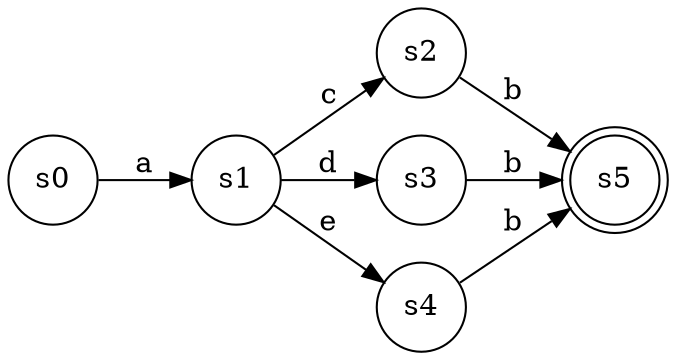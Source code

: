 digraph finite_state_machine {
  rankdir=LR;
  size="8,5"
  node [shape = doublecircle]; s5;
  node [shape = circle];
  s0 -> s1 [ label = "a" ];
  s1 -> s2 [ label = "c" ];
  s1 -> s3 [ label = "d" ];
  s1 -> s4 [ label = "e" ];
  s2 -> s5 [ label = "b" ];
  s3 -> s5 [ label = "b" ];
  s4 -> s5 [ label = "b" ];
}
